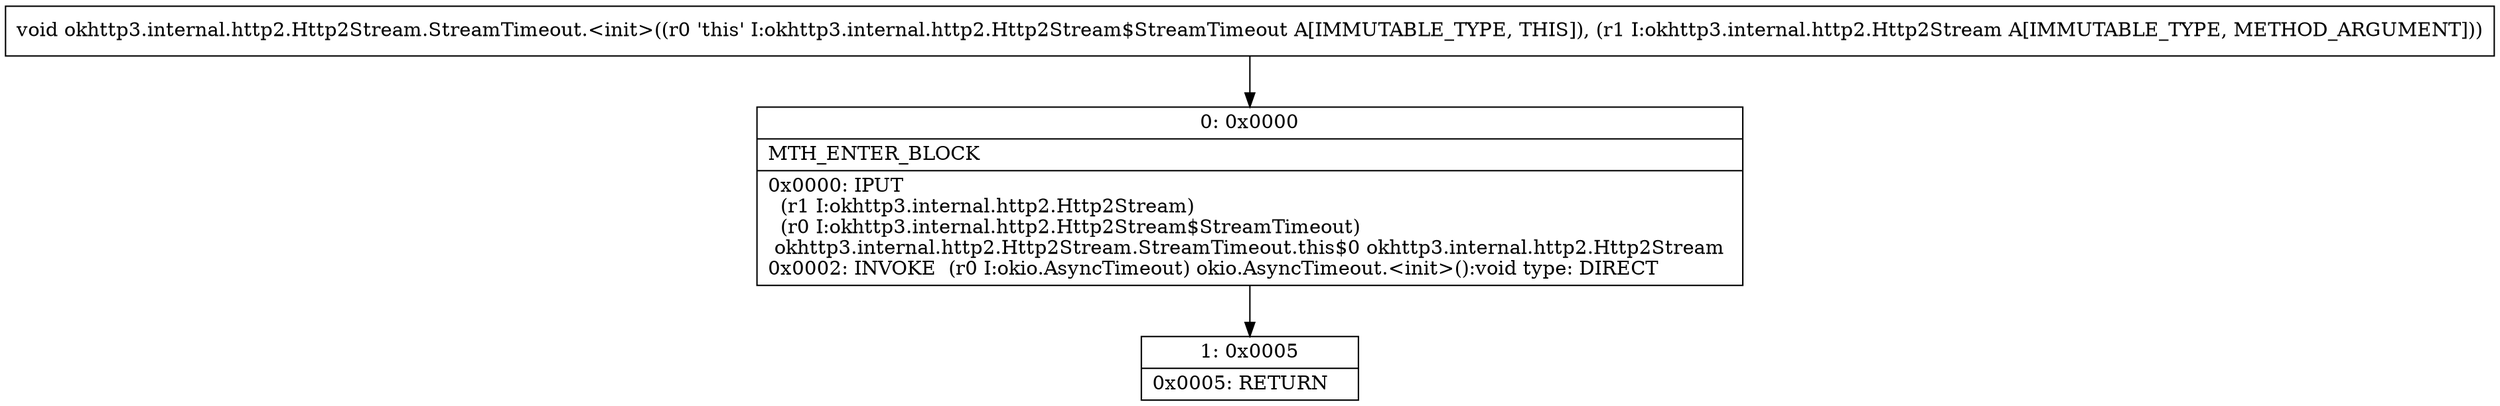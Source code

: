 digraph "CFG forokhttp3.internal.http2.Http2Stream.StreamTimeout.\<init\>(Lokhttp3\/internal\/http2\/Http2Stream;)V" {
Node_0 [shape=record,label="{0\:\ 0x0000|MTH_ENTER_BLOCK\l|0x0000: IPUT  \l  (r1 I:okhttp3.internal.http2.Http2Stream)\l  (r0 I:okhttp3.internal.http2.Http2Stream$StreamTimeout)\l okhttp3.internal.http2.Http2Stream.StreamTimeout.this$0 okhttp3.internal.http2.Http2Stream \l0x0002: INVOKE  (r0 I:okio.AsyncTimeout) okio.AsyncTimeout.\<init\>():void type: DIRECT \l}"];
Node_1 [shape=record,label="{1\:\ 0x0005|0x0005: RETURN   \l}"];
MethodNode[shape=record,label="{void okhttp3.internal.http2.Http2Stream.StreamTimeout.\<init\>((r0 'this' I:okhttp3.internal.http2.Http2Stream$StreamTimeout A[IMMUTABLE_TYPE, THIS]), (r1 I:okhttp3.internal.http2.Http2Stream A[IMMUTABLE_TYPE, METHOD_ARGUMENT])) }"];
MethodNode -> Node_0;
Node_0 -> Node_1;
}

